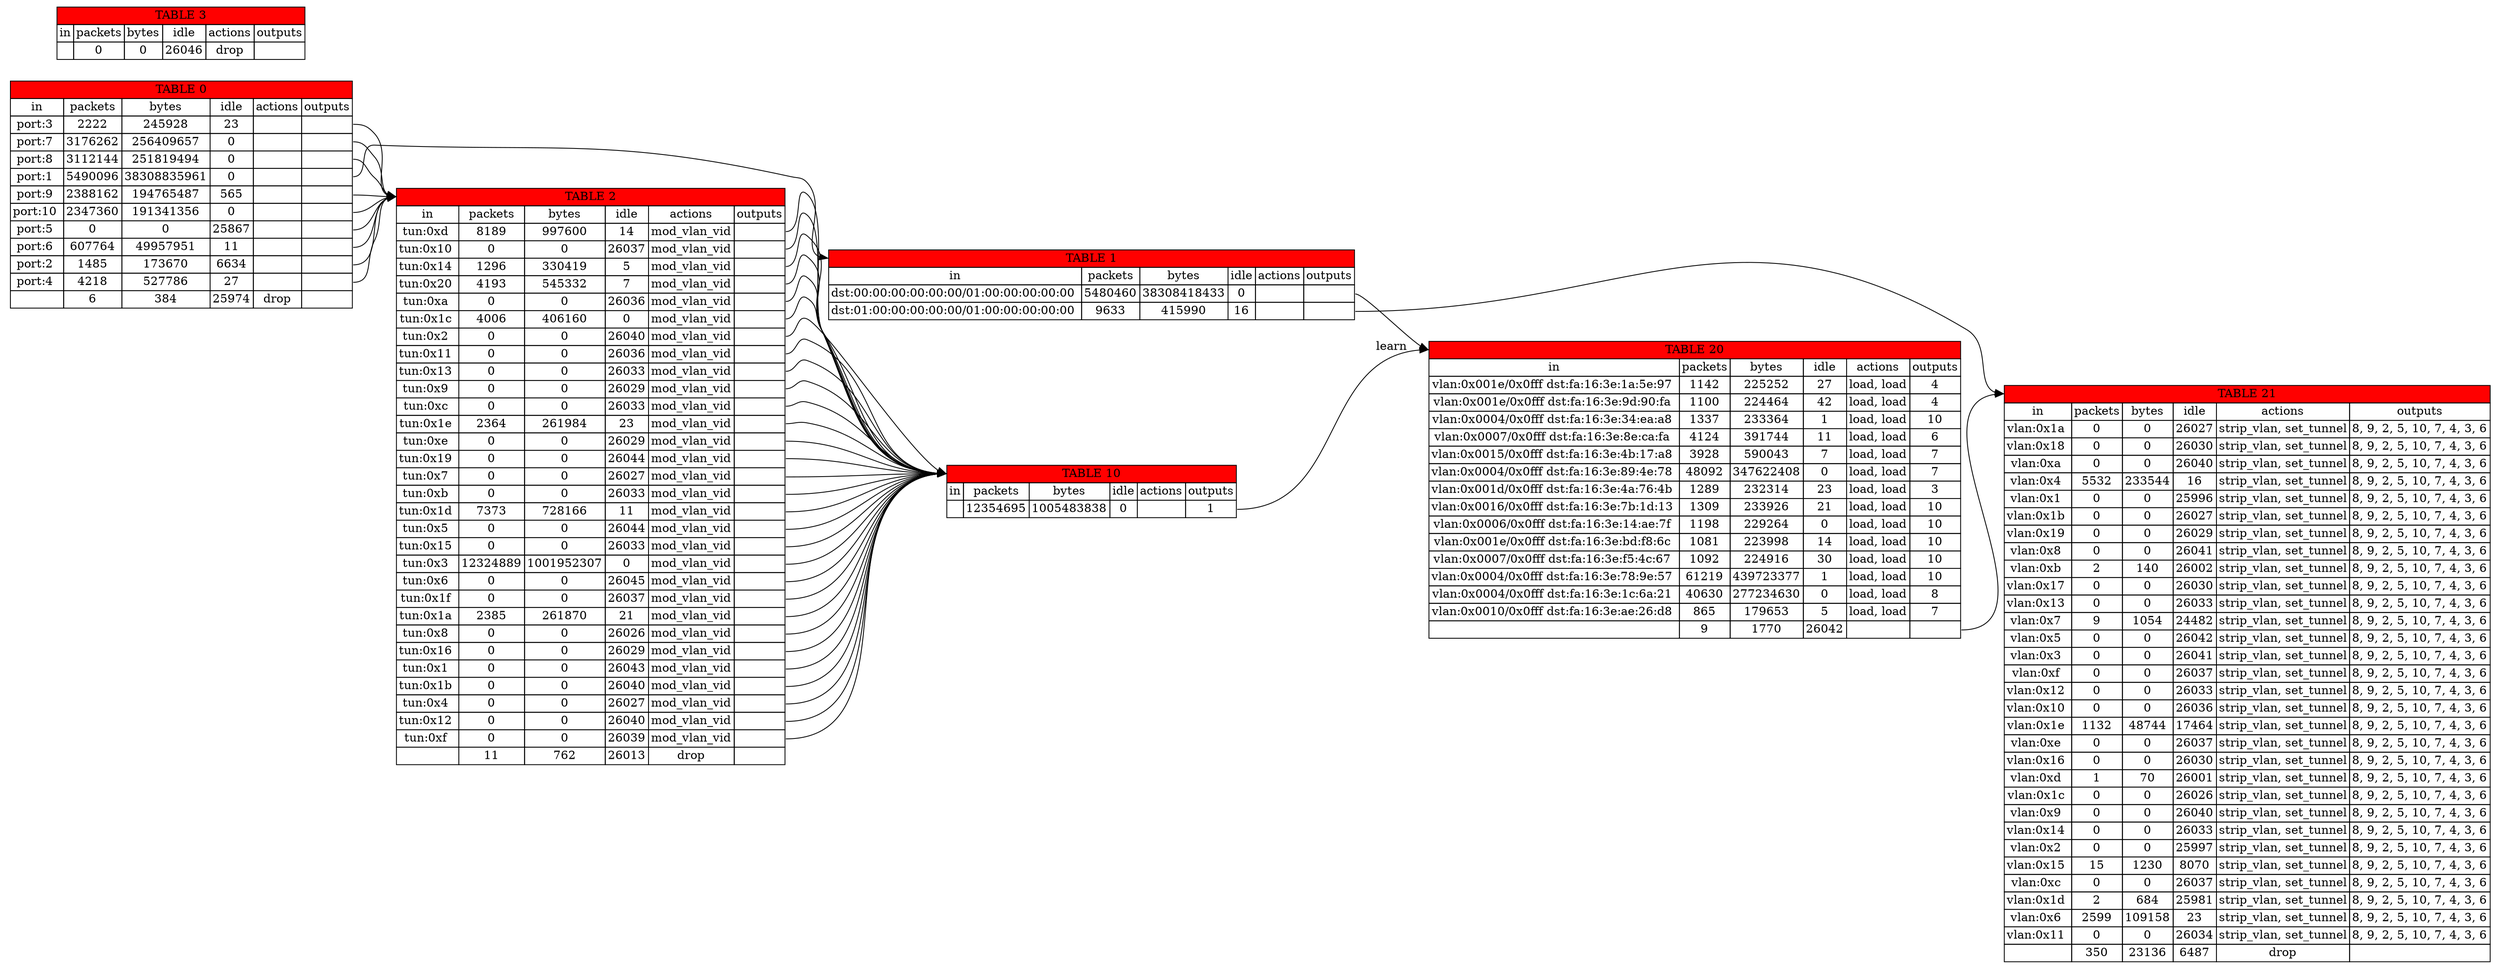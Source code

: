 
digraph G
{
  rankdir=LR;
  
  table0
  [

      shape = none
      label = <<table border="0" cellspacing="0">
           <tr><td port="header" border="1" colspan="6"
                 bgcolor="red">TABLE 0</td>
           </tr>
           <tr>
              <td border="1">in</td>
              <td border="1">packets</td>
              <td border="1">bytes</td>
              <td border="1">idle</td>
              <td border="1">actions</td>
              <td border="1">outputs</td>
           </tr>

           
           <tr>
              <td border="1">port:3 </td>
              <td border="1">2222</td>
              <td border="1">245928</td>
              <td border="1">23</td>
              <td border="1"></td>
              <td port="rule0" border="1"></td>
           </tr>
           
           <tr>
              <td border="1">port:7 </td>
              <td border="1">3176262</td>
              <td border="1">256409657</td>
              <td border="1">0</td>
              <td border="1"></td>
              <td port="rule1" border="1"></td>
           </tr>
           
           <tr>
              <td border="1">port:8 </td>
              <td border="1">3112144</td>
              <td border="1">251819494</td>
              <td border="1">0</td>
              <td border="1"></td>
              <td port="rule2" border="1"></td>
           </tr>
           
           <tr>
              <td border="1">port:1 </td>
              <td border="1">5490096</td>
              <td border="1">38308835961</td>
              <td border="1">0</td>
              <td border="1"></td>
              <td port="rule3" border="1"></td>
           </tr>
           
           <tr>
              <td border="1">port:9 </td>
              <td border="1">2388162</td>
              <td border="1">194765487</td>
              <td border="1">565</td>
              <td border="1"></td>
              <td port="rule4" border="1"></td>
           </tr>
           
           <tr>
              <td border="1">port:10 </td>
              <td border="1">2347360</td>
              <td border="1">191341356</td>
              <td border="1">0</td>
              <td border="1"></td>
              <td port="rule5" border="1"></td>
           </tr>
           
           <tr>
              <td border="1">port:5 </td>
              <td border="1">0</td>
              <td border="1">0</td>
              <td border="1">25867</td>
              <td border="1"></td>
              <td port="rule6" border="1"></td>
           </tr>
           
           <tr>
              <td border="1">port:6 </td>
              <td border="1">607764</td>
              <td border="1">49957951</td>
              <td border="1">11</td>
              <td border="1"></td>
              <td port="rule7" border="1"></td>
           </tr>
           
           <tr>
              <td border="1">port:2 </td>
              <td border="1">1485</td>
              <td border="1">173670</td>
              <td border="1">6634</td>
              <td border="1"></td>
              <td port="rule8" border="1"></td>
           </tr>
           
           <tr>
              <td border="1">port:4 </td>
              <td border="1">4218</td>
              <td border="1">527786</td>
              <td border="1">27</td>
              <td border="1"></td>
              <td port="rule9" border="1"></td>
           </tr>
           
           <tr>
              <td border="1"></td>
              <td border="1">6</td>
              <td border="1">384</td>
              <td border="1">25974</td>
              <td border="1">drop</td>
              <td port="rule10" border="1"></td>
           </tr>
           
          </table>>
  ]
  
  table1
  [

      shape = none
      label = <<table border="0" cellspacing="0">
           <tr><td port="header" border="1" colspan="6"
                 bgcolor="red">TABLE 1</td>
           </tr>
           <tr>
              <td border="1">in</td>
              <td border="1">packets</td>
              <td border="1">bytes</td>
              <td border="1">idle</td>
              <td border="1">actions</td>
              <td border="1">outputs</td>
           </tr>

           
           <tr>
              <td border="1">dst:00:00:00:00:00:00/01:00:00:00:00:00 </td>
              <td border="1">5480460</td>
              <td border="1">38308418433</td>
              <td border="1">0</td>
              <td border="1"></td>
              <td port="rule11" border="1"></td>
           </tr>
           
           <tr>
              <td border="1">dst:01:00:00:00:00:00/01:00:00:00:00:00 </td>
              <td border="1">9633</td>
              <td border="1">415990</td>
              <td border="1">16</td>
              <td border="1"></td>
              <td port="rule12" border="1"></td>
           </tr>
           
          </table>>
  ]
  
  table2
  [

      shape = none
      label = <<table border="0" cellspacing="0">
           <tr><td port="header" border="1" colspan="6"
                 bgcolor="red">TABLE 2</td>
           </tr>
           <tr>
              <td border="1">in</td>
              <td border="1">packets</td>
              <td border="1">bytes</td>
              <td border="1">idle</td>
              <td border="1">actions</td>
              <td border="1">outputs</td>
           </tr>

           
           <tr>
              <td border="1">tun:0xd </td>
              <td border="1">8189</td>
              <td border="1">997600</td>
              <td border="1">14</td>
              <td border="1">mod_vlan_vid</td>
              <td port="rule13" border="1"></td>
           </tr>
           
           <tr>
              <td border="1">tun:0x10 </td>
              <td border="1">0</td>
              <td border="1">0</td>
              <td border="1">26037</td>
              <td border="1">mod_vlan_vid</td>
              <td port="rule14" border="1"></td>
           </tr>
           
           <tr>
              <td border="1">tun:0x14 </td>
              <td border="1">1296</td>
              <td border="1">330419</td>
              <td border="1">5</td>
              <td border="1">mod_vlan_vid</td>
              <td port="rule15" border="1"></td>
           </tr>
           
           <tr>
              <td border="1">tun:0x20 </td>
              <td border="1">4193</td>
              <td border="1">545332</td>
              <td border="1">7</td>
              <td border="1">mod_vlan_vid</td>
              <td port="rule16" border="1"></td>
           </tr>
           
           <tr>
              <td border="1">tun:0xa </td>
              <td border="1">0</td>
              <td border="1">0</td>
              <td border="1">26036</td>
              <td border="1">mod_vlan_vid</td>
              <td port="rule17" border="1"></td>
           </tr>
           
           <tr>
              <td border="1">tun:0x1c </td>
              <td border="1">4006</td>
              <td border="1">406160</td>
              <td border="1">0</td>
              <td border="1">mod_vlan_vid</td>
              <td port="rule18" border="1"></td>
           </tr>
           
           <tr>
              <td border="1">tun:0x2 </td>
              <td border="1">0</td>
              <td border="1">0</td>
              <td border="1">26040</td>
              <td border="1">mod_vlan_vid</td>
              <td port="rule19" border="1"></td>
           </tr>
           
           <tr>
              <td border="1">tun:0x11 </td>
              <td border="1">0</td>
              <td border="1">0</td>
              <td border="1">26036</td>
              <td border="1">mod_vlan_vid</td>
              <td port="rule20" border="1"></td>
           </tr>
           
           <tr>
              <td border="1">tun:0x13 </td>
              <td border="1">0</td>
              <td border="1">0</td>
              <td border="1">26033</td>
              <td border="1">mod_vlan_vid</td>
              <td port="rule21" border="1"></td>
           </tr>
           
           <tr>
              <td border="1">tun:0x9 </td>
              <td border="1">0</td>
              <td border="1">0</td>
              <td border="1">26029</td>
              <td border="1">mod_vlan_vid</td>
              <td port="rule22" border="1"></td>
           </tr>
           
           <tr>
              <td border="1">tun:0xc </td>
              <td border="1">0</td>
              <td border="1">0</td>
              <td border="1">26033</td>
              <td border="1">mod_vlan_vid</td>
              <td port="rule23" border="1"></td>
           </tr>
           
           <tr>
              <td border="1">tun:0x1e </td>
              <td border="1">2364</td>
              <td border="1">261984</td>
              <td border="1">23</td>
              <td border="1">mod_vlan_vid</td>
              <td port="rule24" border="1"></td>
           </tr>
           
           <tr>
              <td border="1">tun:0xe </td>
              <td border="1">0</td>
              <td border="1">0</td>
              <td border="1">26029</td>
              <td border="1">mod_vlan_vid</td>
              <td port="rule25" border="1"></td>
           </tr>
           
           <tr>
              <td border="1">tun:0x19 </td>
              <td border="1">0</td>
              <td border="1">0</td>
              <td border="1">26044</td>
              <td border="1">mod_vlan_vid</td>
              <td port="rule26" border="1"></td>
           </tr>
           
           <tr>
              <td border="1">tun:0x7 </td>
              <td border="1">0</td>
              <td border="1">0</td>
              <td border="1">26027</td>
              <td border="1">mod_vlan_vid</td>
              <td port="rule27" border="1"></td>
           </tr>
           
           <tr>
              <td border="1">tun:0xb </td>
              <td border="1">0</td>
              <td border="1">0</td>
              <td border="1">26033</td>
              <td border="1">mod_vlan_vid</td>
              <td port="rule28" border="1"></td>
           </tr>
           
           <tr>
              <td border="1">tun:0x1d </td>
              <td border="1">7373</td>
              <td border="1">728166</td>
              <td border="1">11</td>
              <td border="1">mod_vlan_vid</td>
              <td port="rule29" border="1"></td>
           </tr>
           
           <tr>
              <td border="1">tun:0x5 </td>
              <td border="1">0</td>
              <td border="1">0</td>
              <td border="1">26044</td>
              <td border="1">mod_vlan_vid</td>
              <td port="rule30" border="1"></td>
           </tr>
           
           <tr>
              <td border="1">tun:0x15 </td>
              <td border="1">0</td>
              <td border="1">0</td>
              <td border="1">26033</td>
              <td border="1">mod_vlan_vid</td>
              <td port="rule31" border="1"></td>
           </tr>
           
           <tr>
              <td border="1">tun:0x3 </td>
              <td border="1">12324889</td>
              <td border="1">1001952307</td>
              <td border="1">0</td>
              <td border="1">mod_vlan_vid</td>
              <td port="rule32" border="1"></td>
           </tr>
           
           <tr>
              <td border="1">tun:0x6 </td>
              <td border="1">0</td>
              <td border="1">0</td>
              <td border="1">26045</td>
              <td border="1">mod_vlan_vid</td>
              <td port="rule33" border="1"></td>
           </tr>
           
           <tr>
              <td border="1">tun:0x1f </td>
              <td border="1">0</td>
              <td border="1">0</td>
              <td border="1">26037</td>
              <td border="1">mod_vlan_vid</td>
              <td port="rule34" border="1"></td>
           </tr>
           
           <tr>
              <td border="1">tun:0x1a </td>
              <td border="1">2385</td>
              <td border="1">261870</td>
              <td border="1">21</td>
              <td border="1">mod_vlan_vid</td>
              <td port="rule35" border="1"></td>
           </tr>
           
           <tr>
              <td border="1">tun:0x8 </td>
              <td border="1">0</td>
              <td border="1">0</td>
              <td border="1">26026</td>
              <td border="1">mod_vlan_vid</td>
              <td port="rule36" border="1"></td>
           </tr>
           
           <tr>
              <td border="1">tun:0x16 </td>
              <td border="1">0</td>
              <td border="1">0</td>
              <td border="1">26029</td>
              <td border="1">mod_vlan_vid</td>
              <td port="rule37" border="1"></td>
           </tr>
           
           <tr>
              <td border="1">tun:0x1 </td>
              <td border="1">0</td>
              <td border="1">0</td>
              <td border="1">26043</td>
              <td border="1">mod_vlan_vid</td>
              <td port="rule38" border="1"></td>
           </tr>
           
           <tr>
              <td border="1">tun:0x1b </td>
              <td border="1">0</td>
              <td border="1">0</td>
              <td border="1">26040</td>
              <td border="1">mod_vlan_vid</td>
              <td port="rule39" border="1"></td>
           </tr>
           
           <tr>
              <td border="1">tun:0x4 </td>
              <td border="1">0</td>
              <td border="1">0</td>
              <td border="1">26027</td>
              <td border="1">mod_vlan_vid</td>
              <td port="rule40" border="1"></td>
           </tr>
           
           <tr>
              <td border="1">tun:0x12 </td>
              <td border="1">0</td>
              <td border="1">0</td>
              <td border="1">26040</td>
              <td border="1">mod_vlan_vid</td>
              <td port="rule41" border="1"></td>
           </tr>
           
           <tr>
              <td border="1">tun:0xf </td>
              <td border="1">0</td>
              <td border="1">0</td>
              <td border="1">26039</td>
              <td border="1">mod_vlan_vid</td>
              <td port="rule42" border="1"></td>
           </tr>
           
           <tr>
              <td border="1"></td>
              <td border="1">11</td>
              <td border="1">762</td>
              <td border="1">26013</td>
              <td border="1">drop</td>
              <td port="rule43" border="1"></td>
           </tr>
           
          </table>>
  ]
  
  table3
  [

      shape = none
      label = <<table border="0" cellspacing="0">
           <tr><td port="header" border="1" colspan="6"
                 bgcolor="red">TABLE 3</td>
           </tr>
           <tr>
              <td border="1">in</td>
              <td border="1">packets</td>
              <td border="1">bytes</td>
              <td border="1">idle</td>
              <td border="1">actions</td>
              <td border="1">outputs</td>
           </tr>

           
           <tr>
              <td border="1"></td>
              <td border="1">0</td>
              <td border="1">0</td>
              <td border="1">26046</td>
              <td border="1">drop</td>
              <td port="rule44" border="1"></td>
           </tr>
           
          </table>>
  ]
  
  table10
  [

      shape = none
      label = <<table border="0" cellspacing="0">
           <tr><td port="header" border="1" colspan="6"
                 bgcolor="red">TABLE 10</td>
           </tr>
           <tr>
              <td border="1">in</td>
              <td border="1">packets</td>
              <td border="1">bytes</td>
              <td border="1">idle</td>
              <td border="1">actions</td>
              <td border="1">outputs</td>
           </tr>

           
           <tr>
              <td border="1"></td>
              <td border="1">12354695</td>
              <td border="1">1005483838</td>
              <td border="1">0</td>
              <td border="1"></td>
              <td port="rule45" border="1">1</td>
           </tr>
           
          </table>>
  ]
  
  table20
  [

      shape = none
      label = <<table border="0" cellspacing="0">
           <tr><td port="header" border="1" colspan="6"
                 bgcolor="red">TABLE 20</td>
           </tr>
           <tr>
              <td border="1">in</td>
              <td border="1">packets</td>
              <td border="1">bytes</td>
              <td border="1">idle</td>
              <td border="1">actions</td>
              <td border="1">outputs</td>
           </tr>

           
           <tr>
              <td border="1">vlan:0x001e/0x0fff dst:fa:16:3e:1a:5e:97 </td>
              <td border="1">1142</td>
              <td border="1">225252</td>
              <td border="1">27</td>
              <td border="1">load, load</td>
              <td port="rule46" border="1">4</td>
           </tr>
           
           <tr>
              <td border="1">vlan:0x001e/0x0fff dst:fa:16:3e:9d:90:fa </td>
              <td border="1">1100</td>
              <td border="1">224464</td>
              <td border="1">42</td>
              <td border="1">load, load</td>
              <td port="rule47" border="1">4</td>
           </tr>
           
           <tr>
              <td border="1">vlan:0x0004/0x0fff dst:fa:16:3e:34:ea:a8 </td>
              <td border="1">1337</td>
              <td border="1">233364</td>
              <td border="1">1</td>
              <td border="1">load, load</td>
              <td port="rule48" border="1">10</td>
           </tr>
           
           <tr>
              <td border="1">vlan:0x0007/0x0fff dst:fa:16:3e:8e:ca:fa </td>
              <td border="1">4124</td>
              <td border="1">391744</td>
              <td border="1">11</td>
              <td border="1">load, load</td>
              <td port="rule49" border="1">6</td>
           </tr>
           
           <tr>
              <td border="1">vlan:0x0015/0x0fff dst:fa:16:3e:4b:17:a8 </td>
              <td border="1">3928</td>
              <td border="1">590043</td>
              <td border="1">7</td>
              <td border="1">load, load</td>
              <td port="rule50" border="1">7</td>
           </tr>
           
           <tr>
              <td border="1">vlan:0x0004/0x0fff dst:fa:16:3e:89:4e:78 </td>
              <td border="1">48092</td>
              <td border="1">347622408</td>
              <td border="1">0</td>
              <td border="1">load, load</td>
              <td port="rule51" border="1">7</td>
           </tr>
           
           <tr>
              <td border="1">vlan:0x001d/0x0fff dst:fa:16:3e:4a:76:4b </td>
              <td border="1">1289</td>
              <td border="1">232314</td>
              <td border="1">23</td>
              <td border="1">load, load</td>
              <td port="rule52" border="1">3</td>
           </tr>
           
           <tr>
              <td border="1">vlan:0x0016/0x0fff dst:fa:16:3e:7b:1d:13 </td>
              <td border="1">1309</td>
              <td border="1">233926</td>
              <td border="1">21</td>
              <td border="1">load, load</td>
              <td port="rule53" border="1">10</td>
           </tr>
           
           <tr>
              <td border="1">vlan:0x0006/0x0fff dst:fa:16:3e:14:ae:7f </td>
              <td border="1">1198</td>
              <td border="1">229264</td>
              <td border="1">0</td>
              <td border="1">load, load</td>
              <td port="rule54" border="1">10</td>
           </tr>
           
           <tr>
              <td border="1">vlan:0x001e/0x0fff dst:fa:16:3e:bd:f8:6c </td>
              <td border="1">1081</td>
              <td border="1">223998</td>
              <td border="1">14</td>
              <td border="1">load, load</td>
              <td port="rule55" border="1">10</td>
           </tr>
           
           <tr>
              <td border="1">vlan:0x0007/0x0fff dst:fa:16:3e:f5:4c:67 </td>
              <td border="1">1092</td>
              <td border="1">224916</td>
              <td border="1">30</td>
              <td border="1">load, load</td>
              <td port="rule56" border="1">10</td>
           </tr>
           
           <tr>
              <td border="1">vlan:0x0004/0x0fff dst:fa:16:3e:78:9e:57 </td>
              <td border="1">61219</td>
              <td border="1">439723377</td>
              <td border="1">1</td>
              <td border="1">load, load</td>
              <td port="rule57" border="1">10</td>
           </tr>
           
           <tr>
              <td border="1">vlan:0x0004/0x0fff dst:fa:16:3e:1c:6a:21 </td>
              <td border="1">40630</td>
              <td border="1">277234630</td>
              <td border="1">0</td>
              <td border="1">load, load</td>
              <td port="rule58" border="1">8</td>
           </tr>
           
           <tr>
              <td border="1">vlan:0x0010/0x0fff dst:fa:16:3e:ae:26:d8 </td>
              <td border="1">865</td>
              <td border="1">179653</td>
              <td border="1">5</td>
              <td border="1">load, load</td>
              <td port="rule59" border="1">7</td>
           </tr>
           
           <tr>
              <td border="1"></td>
              <td border="1">9</td>
              <td border="1">1770</td>
              <td border="1">26042</td>
              <td border="1"></td>
              <td port="rule60" border="1"></td>
           </tr>
           
          </table>>
  ]
  
  table21
  [

      shape = none
      label = <<table border="0" cellspacing="0">
           <tr><td port="header" border="1" colspan="6"
                 bgcolor="red">TABLE 21</td>
           </tr>
           <tr>
              <td border="1">in</td>
              <td border="1">packets</td>
              <td border="1">bytes</td>
              <td border="1">idle</td>
              <td border="1">actions</td>
              <td border="1">outputs</td>
           </tr>

           
           <tr>
              <td border="1">vlan:0x1a </td>
              <td border="1">0</td>
              <td border="1">0</td>
              <td border="1">26027</td>
              <td border="1">strip_vlan, set_tunnel</td>
              <td port="rule61" border="1">8, 9, 2, 5, 10, 7, 4, 3, 6</td>
           </tr>
           
           <tr>
              <td border="1">vlan:0x18 </td>
              <td border="1">0</td>
              <td border="1">0</td>
              <td border="1">26030</td>
              <td border="1">strip_vlan, set_tunnel</td>
              <td port="rule62" border="1">8, 9, 2, 5, 10, 7, 4, 3, 6</td>
           </tr>
           
           <tr>
              <td border="1">vlan:0xa </td>
              <td border="1">0</td>
              <td border="1">0</td>
              <td border="1">26040</td>
              <td border="1">strip_vlan, set_tunnel</td>
              <td port="rule63" border="1">8, 9, 2, 5, 10, 7, 4, 3, 6</td>
           </tr>
           
           <tr>
              <td border="1">vlan:0x4 </td>
              <td border="1">5532</td>
              <td border="1">233544</td>
              <td border="1">16</td>
              <td border="1">strip_vlan, set_tunnel</td>
              <td port="rule64" border="1">8, 9, 2, 5, 10, 7, 4, 3, 6</td>
           </tr>
           
           <tr>
              <td border="1">vlan:0x1 </td>
              <td border="1">0</td>
              <td border="1">0</td>
              <td border="1">25996</td>
              <td border="1">strip_vlan, set_tunnel</td>
              <td port="rule65" border="1">8, 9, 2, 5, 10, 7, 4, 3, 6</td>
           </tr>
           
           <tr>
              <td border="1">vlan:0x1b </td>
              <td border="1">0</td>
              <td border="1">0</td>
              <td border="1">26027</td>
              <td border="1">strip_vlan, set_tunnel</td>
              <td port="rule66" border="1">8, 9, 2, 5, 10, 7, 4, 3, 6</td>
           </tr>
           
           <tr>
              <td border="1">vlan:0x19 </td>
              <td border="1">0</td>
              <td border="1">0</td>
              <td border="1">26029</td>
              <td border="1">strip_vlan, set_tunnel</td>
              <td port="rule67" border="1">8, 9, 2, 5, 10, 7, 4, 3, 6</td>
           </tr>
           
           <tr>
              <td border="1">vlan:0x8 </td>
              <td border="1">0</td>
              <td border="1">0</td>
              <td border="1">26041</td>
              <td border="1">strip_vlan, set_tunnel</td>
              <td port="rule68" border="1">8, 9, 2, 5, 10, 7, 4, 3, 6</td>
           </tr>
           
           <tr>
              <td border="1">vlan:0xb </td>
              <td border="1">2</td>
              <td border="1">140</td>
              <td border="1">26002</td>
              <td border="1">strip_vlan, set_tunnel</td>
              <td port="rule69" border="1">8, 9, 2, 5, 10, 7, 4, 3, 6</td>
           </tr>
           
           <tr>
              <td border="1">vlan:0x17 </td>
              <td border="1">0</td>
              <td border="1">0</td>
              <td border="1">26030</td>
              <td border="1">strip_vlan, set_tunnel</td>
              <td port="rule70" border="1">8, 9, 2, 5, 10, 7, 4, 3, 6</td>
           </tr>
           
           <tr>
              <td border="1">vlan:0x13 </td>
              <td border="1">0</td>
              <td border="1">0</td>
              <td border="1">26033</td>
              <td border="1">strip_vlan, set_tunnel</td>
              <td port="rule71" border="1">8, 9, 2, 5, 10, 7, 4, 3, 6</td>
           </tr>
           
           <tr>
              <td border="1">vlan:0x7 </td>
              <td border="1">9</td>
              <td border="1">1054</td>
              <td border="1">24482</td>
              <td border="1">strip_vlan, set_tunnel</td>
              <td port="rule72" border="1">8, 9, 2, 5, 10, 7, 4, 3, 6</td>
           </tr>
           
           <tr>
              <td border="1">vlan:0x5 </td>
              <td border="1">0</td>
              <td border="1">0</td>
              <td border="1">26042</td>
              <td border="1">strip_vlan, set_tunnel</td>
              <td port="rule73" border="1">8, 9, 2, 5, 10, 7, 4, 3, 6</td>
           </tr>
           
           <tr>
              <td border="1">vlan:0x3 </td>
              <td border="1">0</td>
              <td border="1">0</td>
              <td border="1">26041</td>
              <td border="1">strip_vlan, set_tunnel</td>
              <td port="rule74" border="1">8, 9, 2, 5, 10, 7, 4, 3, 6</td>
           </tr>
           
           <tr>
              <td border="1">vlan:0xf </td>
              <td border="1">0</td>
              <td border="1">0</td>
              <td border="1">26037</td>
              <td border="1">strip_vlan, set_tunnel</td>
              <td port="rule75" border="1">8, 9, 2, 5, 10, 7, 4, 3, 6</td>
           </tr>
           
           <tr>
              <td border="1">vlan:0x12 </td>
              <td border="1">0</td>
              <td border="1">0</td>
              <td border="1">26033</td>
              <td border="1">strip_vlan, set_tunnel</td>
              <td port="rule76" border="1">8, 9, 2, 5, 10, 7, 4, 3, 6</td>
           </tr>
           
           <tr>
              <td border="1">vlan:0x10 </td>
              <td border="1">0</td>
              <td border="1">0</td>
              <td border="1">26036</td>
              <td border="1">strip_vlan, set_tunnel</td>
              <td port="rule77" border="1">8, 9, 2, 5, 10, 7, 4, 3, 6</td>
           </tr>
           
           <tr>
              <td border="1">vlan:0x1e </td>
              <td border="1">1132</td>
              <td border="1">48744</td>
              <td border="1">17464</td>
              <td border="1">strip_vlan, set_tunnel</td>
              <td port="rule78" border="1">8, 9, 2, 5, 10, 7, 4, 3, 6</td>
           </tr>
           
           <tr>
              <td border="1">vlan:0xe </td>
              <td border="1">0</td>
              <td border="1">0</td>
              <td border="1">26037</td>
              <td border="1">strip_vlan, set_tunnel</td>
              <td port="rule79" border="1">8, 9, 2, 5, 10, 7, 4, 3, 6</td>
           </tr>
           
           <tr>
              <td border="1">vlan:0x16 </td>
              <td border="1">0</td>
              <td border="1">0</td>
              <td border="1">26030</td>
              <td border="1">strip_vlan, set_tunnel</td>
              <td port="rule80" border="1">8, 9, 2, 5, 10, 7, 4, 3, 6</td>
           </tr>
           
           <tr>
              <td border="1">vlan:0xd </td>
              <td border="1">1</td>
              <td border="1">70</td>
              <td border="1">26001</td>
              <td border="1">strip_vlan, set_tunnel</td>
              <td port="rule81" border="1">8, 9, 2, 5, 10, 7, 4, 3, 6</td>
           </tr>
           
           <tr>
              <td border="1">vlan:0x1c </td>
              <td border="1">0</td>
              <td border="1">0</td>
              <td border="1">26026</td>
              <td border="1">strip_vlan, set_tunnel</td>
              <td port="rule82" border="1">8, 9, 2, 5, 10, 7, 4, 3, 6</td>
           </tr>
           
           <tr>
              <td border="1">vlan:0x9 </td>
              <td border="1">0</td>
              <td border="1">0</td>
              <td border="1">26040</td>
              <td border="1">strip_vlan, set_tunnel</td>
              <td port="rule83" border="1">8, 9, 2, 5, 10, 7, 4, 3, 6</td>
           </tr>
           
           <tr>
              <td border="1">vlan:0x14 </td>
              <td border="1">0</td>
              <td border="1">0</td>
              <td border="1">26033</td>
              <td border="1">strip_vlan, set_tunnel</td>
              <td port="rule84" border="1">8, 9, 2, 5, 10, 7, 4, 3, 6</td>
           </tr>
           
           <tr>
              <td border="1">vlan:0x2 </td>
              <td border="1">0</td>
              <td border="1">0</td>
              <td border="1">25997</td>
              <td border="1">strip_vlan, set_tunnel</td>
              <td port="rule85" border="1">8, 9, 2, 5, 10, 7, 4, 3, 6</td>
           </tr>
           
           <tr>
              <td border="1">vlan:0x15 </td>
              <td border="1">15</td>
              <td border="1">1230</td>
              <td border="1">8070</td>
              <td border="1">strip_vlan, set_tunnel</td>
              <td port="rule86" border="1">8, 9, 2, 5, 10, 7, 4, 3, 6</td>
           </tr>
           
           <tr>
              <td border="1">vlan:0xc </td>
              <td border="1">0</td>
              <td border="1">0</td>
              <td border="1">26037</td>
              <td border="1">strip_vlan, set_tunnel</td>
              <td port="rule87" border="1">8, 9, 2, 5, 10, 7, 4, 3, 6</td>
           </tr>
           
           <tr>
              <td border="1">vlan:0x1d </td>
              <td border="1">2</td>
              <td border="1">684</td>
              <td border="1">25981</td>
              <td border="1">strip_vlan, set_tunnel</td>
              <td port="rule88" border="1">8, 9, 2, 5, 10, 7, 4, 3, 6</td>
           </tr>
           
           <tr>
              <td border="1">vlan:0x6 </td>
              <td border="1">2599</td>
              <td border="1">109158</td>
              <td border="1">23</td>
              <td border="1">strip_vlan, set_tunnel</td>
              <td port="rule89" border="1">8, 9, 2, 5, 10, 7, 4, 3, 6</td>
           </tr>
           
           <tr>
              <td border="1">vlan:0x11 </td>
              <td border="1">0</td>
              <td border="1">0</td>
              <td border="1">26034</td>
              <td border="1">strip_vlan, set_tunnel</td>
              <td port="rule90" border="1">8, 9, 2, 5, 10, 7, 4, 3, 6</td>
           </tr>
           
           <tr>
              <td border="1"></td>
              <td border="1">350</td>
              <td border="1">23136</td>
              <td border="1">6487</td>
              <td border="1">drop</td>
              <td port="rule91" border="1"></td>
           </tr>
           
          </table>>
  ]
  

  
        table0:rule0 ->
           table2:header [arrowType="vee"]
  
        table0:rule1 ->
           table2:header [arrowType="vee"]
  
        table0:rule2 ->
           table2:header [arrowType="vee"]
  
        table0:rule3 ->
           table1:header [arrowType="vee"]
  
        table0:rule4 ->
           table2:header [arrowType="vee"]
  
        table0:rule5 ->
           table2:header [arrowType="vee"]
  
        table0:rule6 ->
           table2:header [arrowType="vee"]
  
        table0:rule7 ->
           table2:header [arrowType="vee"]
  
        table0:rule8 ->
           table2:header [arrowType="vee"]
  
        table0:rule9 ->
           table2:header [arrowType="vee"]
  
        table1:rule11 ->
           table20:header [arrowType="vee"]
  
        table1:rule12 ->
           table21:header [arrowType="vee"]
  
        table2:rule13 ->
           table10:header [arrowType="vee"]
  
        table2:rule14 ->
           table10:header [arrowType="vee"]
  
        table2:rule15 ->
           table10:header [arrowType="vee"]
  
        table2:rule16 ->
           table10:header [arrowType="vee"]
  
        table2:rule17 ->
           table10:header [arrowType="vee"]
  
        table2:rule18 ->
           table10:header [arrowType="vee"]
  
        table2:rule19 ->
           table10:header [arrowType="vee"]
  
        table2:rule20 ->
           table10:header [arrowType="vee"]
  
        table2:rule21 ->
           table10:header [arrowType="vee"]
  
        table2:rule22 ->
           table10:header [arrowType="vee"]
  
        table2:rule23 ->
           table10:header [arrowType="vee"]
  
        table2:rule24 ->
           table10:header [arrowType="vee"]
  
        table2:rule25 ->
           table10:header [arrowType="vee"]
  
        table2:rule26 ->
           table10:header [arrowType="vee"]
  
        table2:rule27 ->
           table10:header [arrowType="vee"]
  
        table2:rule28 ->
           table10:header [arrowType="vee"]
  
        table2:rule29 ->
           table10:header [arrowType="vee"]
  
        table2:rule30 ->
           table10:header [arrowType="vee"]
  
        table2:rule31 ->
           table10:header [arrowType="vee"]
  
        table2:rule32 ->
           table10:header [arrowType="vee"]
  
        table2:rule33 ->
           table10:header [arrowType="vee"]
  
        table2:rule34 ->
           table10:header [arrowType="vee"]
  
        table2:rule35 ->
           table10:header [arrowType="vee"]
  
        table2:rule36 ->
           table10:header [arrowType="vee"]
  
        table2:rule37 ->
           table10:header [arrowType="vee"]
  
        table2:rule38 ->
           table10:header [arrowType="vee"]
  
        table2:rule39 ->
           table10:header [arrowType="vee"]
  
        table2:rule40 ->
           table10:header [arrowType="vee"]
  
        table2:rule41 ->
           table10:header [arrowType="vee"]
  
        table2:rule42 ->
           table10:header [arrowType="vee"]
  
        table10:rule45 ->
           table20:header [label="learn"]
  
        table20:rule60 ->
           table21:header [arrowType="vee"]
  

}
